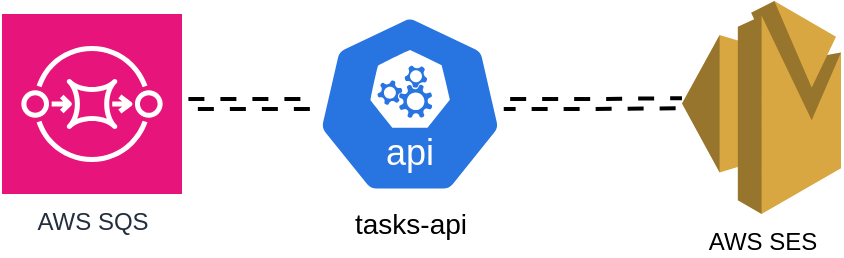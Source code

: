 <mxfile version="28.1.1">
  <diagram name="Página-1" id="XGOxFLNYoeLny2BD0kYj">
    <mxGraphModel dx="1131" dy="610" grid="1" gridSize="10" guides="1" tooltips="1" connect="1" arrows="1" fold="1" page="1" pageScale="1" pageWidth="827" pageHeight="1169" math="0" shadow="0">
      <root>
        <mxCell id="0" />
        <mxCell id="1" parent="0" />
        <mxCell id="bK8y9FzlpdaHhO63HWCd-2" value="AWS SQS" style="sketch=0;points=[[0,0,0],[0.25,0,0],[0.5,0,0],[0.75,0,0],[1,0,0],[0,1,0],[0.25,1,0],[0.5,1,0],[0.75,1,0],[1,1,0],[0,0.25,0],[0,0.5,0],[0,0.75,0],[1,0.25,0],[1,0.5,0],[1,0.75,0]];outlineConnect=0;fontColor=#232F3E;fillColor=#E7157B;strokeColor=#ffffff;dashed=0;verticalLabelPosition=bottom;verticalAlign=top;align=center;html=1;fontSize=12;fontStyle=0;aspect=fixed;shape=mxgraph.aws4.resourceIcon;resIcon=mxgraph.aws4.sqs;" vertex="1" parent="1">
          <mxGeometry x="210" y="260" width="90" height="90" as="geometry" />
        </mxCell>
        <mxCell id="bK8y9FzlpdaHhO63HWCd-7" style="edgeStyle=orthogonalEdgeStyle;rounded=0;orthogonalLoop=1;jettySize=auto;html=1;strokeWidth=2;strokeColor=light-dark(#000000,#C64600);shape=link;entryX=0;entryY=0.48;entryDx=0;entryDy=0;entryPerimeter=0;flowAnimation=1;" edge="1" parent="1" source="bK8y9FzlpdaHhO63HWCd-3" target="bK8y9FzlpdaHhO63HWCd-6">
          <mxGeometry relative="1" as="geometry">
            <mxPoint x="550" y="305" as="targetPoint" />
          </mxGeometry>
        </mxCell>
        <mxCell id="bK8y9FzlpdaHhO63HWCd-3" value="&lt;font style=&quot;font-size: 14px;&quot;&gt;tasks-api&lt;/font&gt;" style="aspect=fixed;sketch=0;html=1;dashed=0;whitespace=wrap;verticalLabelPosition=bottom;verticalAlign=top;fillColor=#2875E2;strokeColor=#ffffff;points=[[0.005,0.63,0],[0.1,0.2,0],[0.9,0.2,0],[0.5,0,0],[0.995,0.63,0],[0.72,0.99,0],[0.5,1,0],[0.28,0.99,0]];shape=mxgraph.kubernetes.icon2;kubernetesLabel=1;prIcon=api" vertex="1" parent="1">
          <mxGeometry x="367.13" y="260" width="93.75" height="90" as="geometry" />
        </mxCell>
        <mxCell id="bK8y9FzlpdaHhO63HWCd-5" style="edgeStyle=orthogonalEdgeStyle;rounded=0;orthogonalLoop=1;jettySize=auto;html=1;entryX=1;entryY=0.5;entryDx=0;entryDy=0;entryPerimeter=0;endArrow=none;endFill=0;flowAnimation=1;strokeColor=light-dark(#000000,#C64600);strokeWidth=2;shape=link;" edge="1" parent="1" source="bK8y9FzlpdaHhO63HWCd-3" target="bK8y9FzlpdaHhO63HWCd-2">
          <mxGeometry relative="1" as="geometry" />
        </mxCell>
        <mxCell id="bK8y9FzlpdaHhO63HWCd-6" value="AWS SES" style="outlineConnect=0;dashed=0;verticalLabelPosition=bottom;verticalAlign=top;align=center;html=1;shape=mxgraph.aws3.ses;fillColor=#D9A741;gradientColor=none;" vertex="1" parent="1">
          <mxGeometry x="550" y="253.5" width="79.5" height="106.5" as="geometry" />
        </mxCell>
      </root>
    </mxGraphModel>
  </diagram>
</mxfile>
